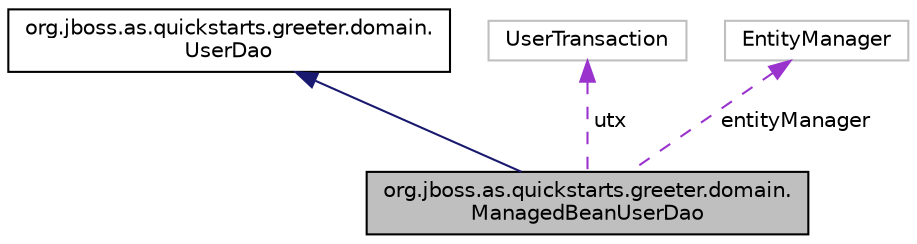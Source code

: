 digraph "org.jboss.as.quickstarts.greeter.domain.ManagedBeanUserDao"
{
  edge [fontname="Helvetica",fontsize="10",labelfontname="Helvetica",labelfontsize="10"];
  node [fontname="Helvetica",fontsize="10",shape=record];
  Node2 [label="org.jboss.as.quickstarts.greeter.domain.\lManagedBeanUserDao",height=0.2,width=0.4,color="black", fillcolor="grey75", style="filled", fontcolor="black"];
  Node3 -> Node2 [dir="back",color="midnightblue",fontsize="10",style="solid",fontname="Helvetica"];
  Node3 [label="org.jboss.as.quickstarts.greeter.domain.\lUserDao",height=0.2,width=0.4,color="black", fillcolor="white", style="filled",URL="$interfaceorg_1_1jboss_1_1as_1_1quickstarts_1_1greeter_1_1domain_1_1_user_dao.html",tooltip="This interface consists of all the user related operations. "];
  Node4 -> Node2 [dir="back",color="darkorchid3",fontsize="10",style="dashed",label=" utx" ,fontname="Helvetica"];
  Node4 [label="UserTransaction",height=0.2,width=0.4,color="grey75", fillcolor="white", style="filled"];
  Node5 -> Node2 [dir="back",color="darkorchid3",fontsize="10",style="dashed",label=" entityManager" ,fontname="Helvetica"];
  Node5 [label="EntityManager",height=0.2,width=0.4,color="grey75", fillcolor="white", style="filled"];
}
